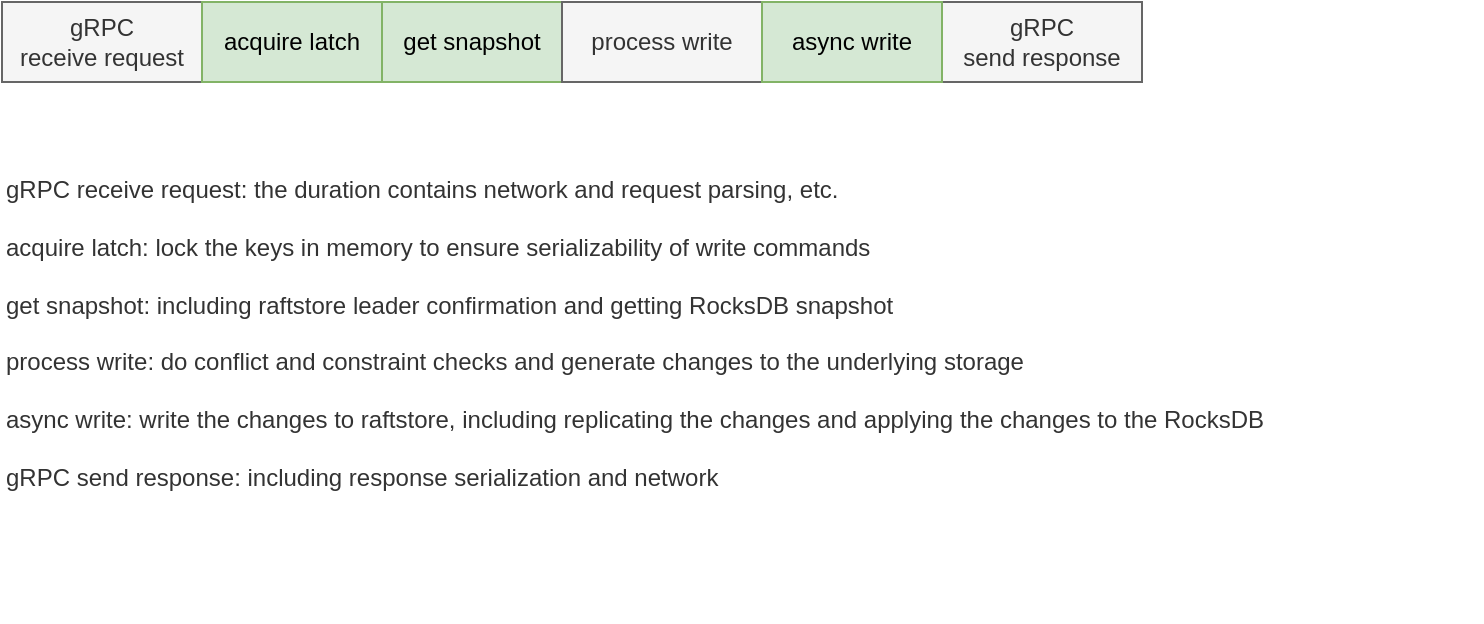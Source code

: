 <mxfile version="18.1.3" type="device"><diagram id="kgRecQxeSbm__Op7tYui" name="Page-1"><mxGraphModel dx="1422" dy="765" grid="1" gridSize="10" guides="1" tooltips="1" connect="1" arrows="1" fold="1" page="1" pageScale="1" pageWidth="827" pageHeight="1169" math="0" shadow="0"><root><mxCell id="0"/><mxCell id="1" parent="0"/><mxCell id="df2ETux3F6a46BAOTluP-1" value="" style="rounded=0;whiteSpace=wrap;html=1;" vertex="1" parent="1"><mxGeometry x="20" y="250" width="570" height="40" as="geometry"/></mxCell><UserObject label="gRPC&lt;br&gt;receive request" id="df2ETux3F6a46BAOTluP-2"><mxCell style="rounded=0;whiteSpace=wrap;html=1;fillColor=#f5f5f5;fontColor=#333333;strokeColor=#666666;" vertex="1" parent="1"><mxGeometry x="20" y="250" width="100" height="40" as="geometry"/></mxCell></UserObject><UserObject label="get snapshot" link="#get-snapshot" id="df2ETux3F6a46BAOTluP-3"><mxCell style="rounded=0;whiteSpace=wrap;html=1;fillColor=#d5e8d4;strokeColor=#82b366;" vertex="1" parent="1"><mxGeometry x="210" y="250" width="90" height="40" as="geometry"/></mxCell></UserObject><mxCell id="df2ETux3F6a46BAOTluP-4" value="&lt;span style=&quot;color: rgb(51, 51, 51); text-align: center;&quot;&gt;gRPC receive request: the duration contains network and request parsing, etc.&lt;br&gt;&lt;br&gt;acquire latch: lock the keys in memory to ensure serializability of write commands&lt;br&gt;&lt;br&gt;get snapshot: including raftstore leader confirmation and getting RocksDB snapshot&lt;br&gt;&lt;br&gt;process write: do conflict and constraint checks and generate changes to the underlying storage&lt;br&gt;&lt;br&gt;async write: write the changes to raftstore, including replicating the changes and applying the changes to the RocksDB&lt;br&gt;&lt;br&gt;gRPC send response: including response serialization and network&lt;br&gt;&lt;/span&gt;" style="text;html=1;strokeColor=none;fillColor=none;align=left;verticalAlign=top;whiteSpace=wrap;rounded=0;" vertex="1" parent="1"><mxGeometry x="20" y="330" width="740" height="230" as="geometry"/></mxCell><UserObject label="acquire latch" id="df2ETux3F6a46BAOTluP-5"><mxCell style="rounded=0;whiteSpace=wrap;html=1;fillColor=#d5e8d4;strokeColor=#82b366;" vertex="1" parent="1"><mxGeometry x="120" y="250" width="90" height="40" as="geometry"/></mxCell></UserObject><UserObject label="process write" id="df2ETux3F6a46BAOTluP-6"><mxCell style="rounded=0;whiteSpace=wrap;html=1;fillColor=#f5f5f5;strokeColor=#666666;fontColor=#333333;" vertex="1" parent="1"><mxGeometry x="300" y="250" width="100" height="40" as="geometry"/></mxCell></UserObject><UserObject label="gRPC&lt;br&gt;send response" id="df2ETux3F6a46BAOTluP-7"><mxCell style="rounded=0;whiteSpace=wrap;html=1;fillColor=#f5f5f5;fontColor=#333333;strokeColor=#666666;" vertex="1" parent="1"><mxGeometry x="490" y="250" width="100" height="40" as="geometry"/></mxCell></UserObject><UserObject label="async write" link="#tikv-async-write" id="df2ETux3F6a46BAOTluP-8"><mxCell style="rounded=0;whiteSpace=wrap;html=1;fillColor=#d5e8d4;strokeColor=#82b366;" vertex="1" parent="1"><mxGeometry x="400" y="250" width="90" height="40" as="geometry"/></mxCell></UserObject></root></mxGraphModel></diagram></mxfile>